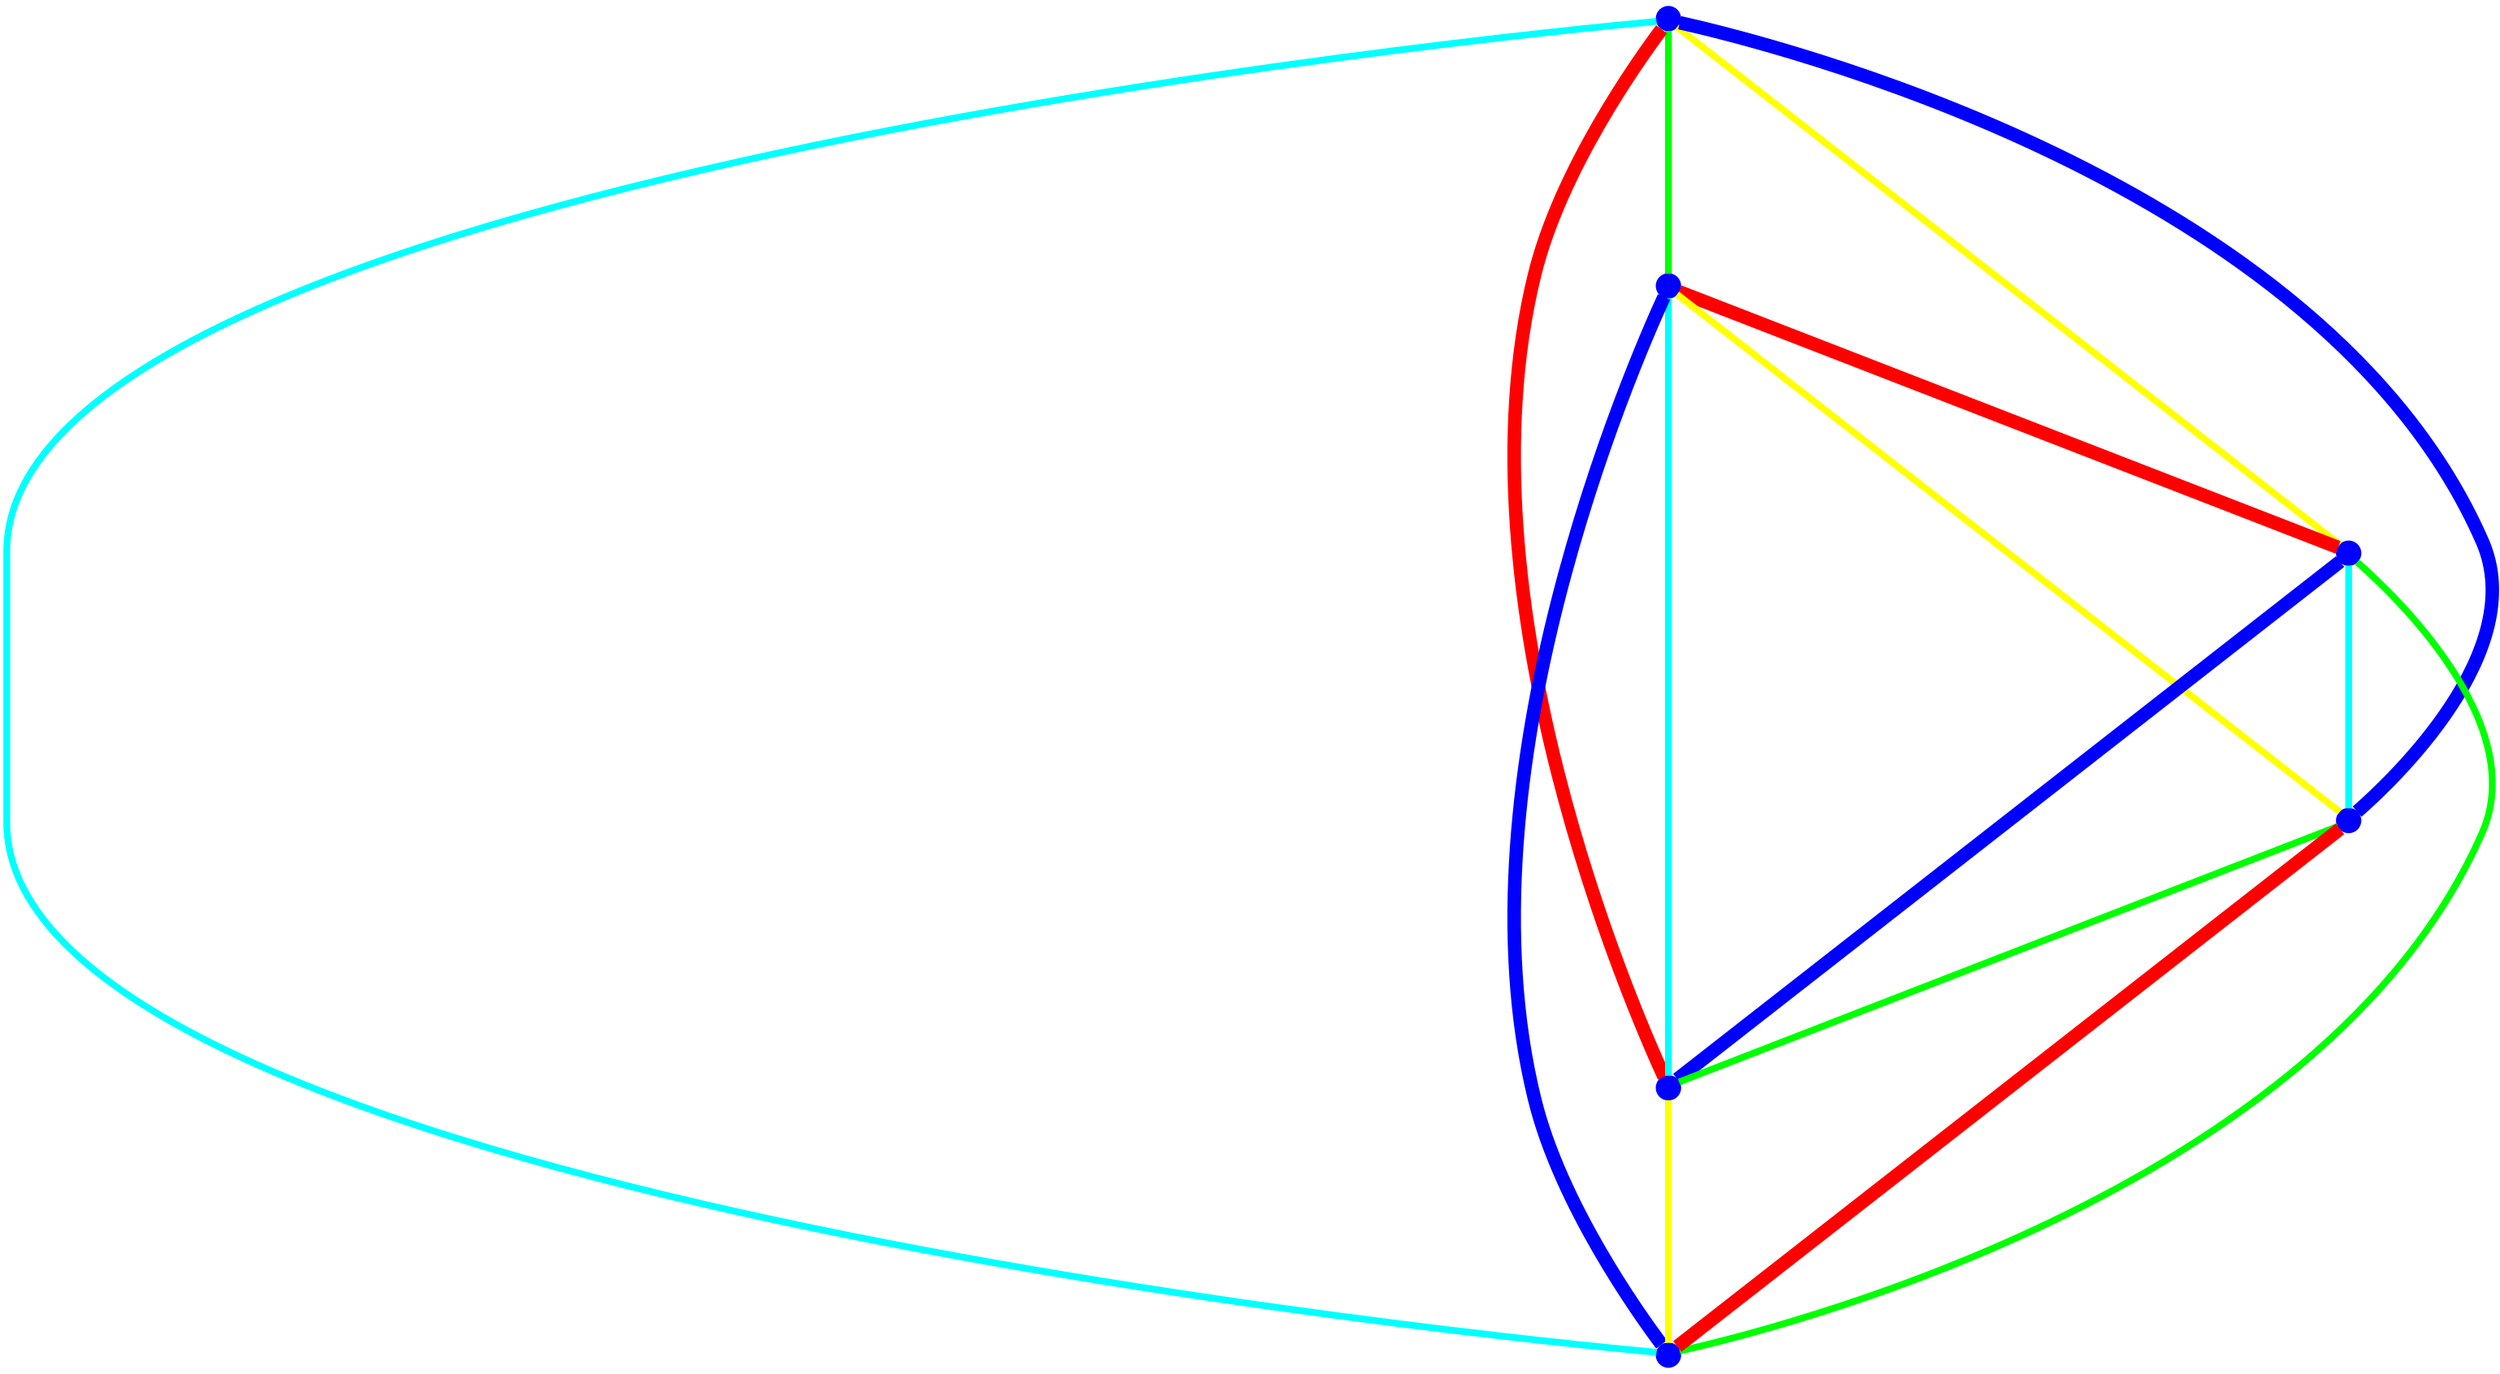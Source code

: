 graph {
ranksep=2
nodesep=2
node [label="" shape=circle style=filled fixedsize=true color=blue fillcolor=blue width=0.2];
"1" -- "2" [style="solid",penwidth="4",color="green"];
"1" -- "3" [style="solid",penwidth="4",color="yellow"];
"1" -- "4" [style="solid",penwidth="8",color="blue"];
"1" -- "5" [style="solid",penwidth="8",color="red"];
"1" -- "6" [style="solid",penwidth="4",color="cyan"];
"2" -- "3" [style="solid",penwidth="8",color="red"];
"2" -- "4" [style="solid",penwidth="4",color="yellow"];
"2" -- "5" [style="solid",penwidth="4",color="cyan"];
"2" -- "6" [style="solid",penwidth="8",color="blue"];
"3" -- "4" [style="solid",penwidth="4",color="cyan"];
"3" -- "5" [style="solid",penwidth="8",color="blue"];
"3" -- "6" [style="solid",penwidth="4",color="green"];
"4" -- "5" [style="solid",penwidth="4",color="green"];
"4" -- "6" [style="solid",penwidth="8",color="red"];
"5" -- "6" [style="solid",penwidth="4",color="yellow"];
}
